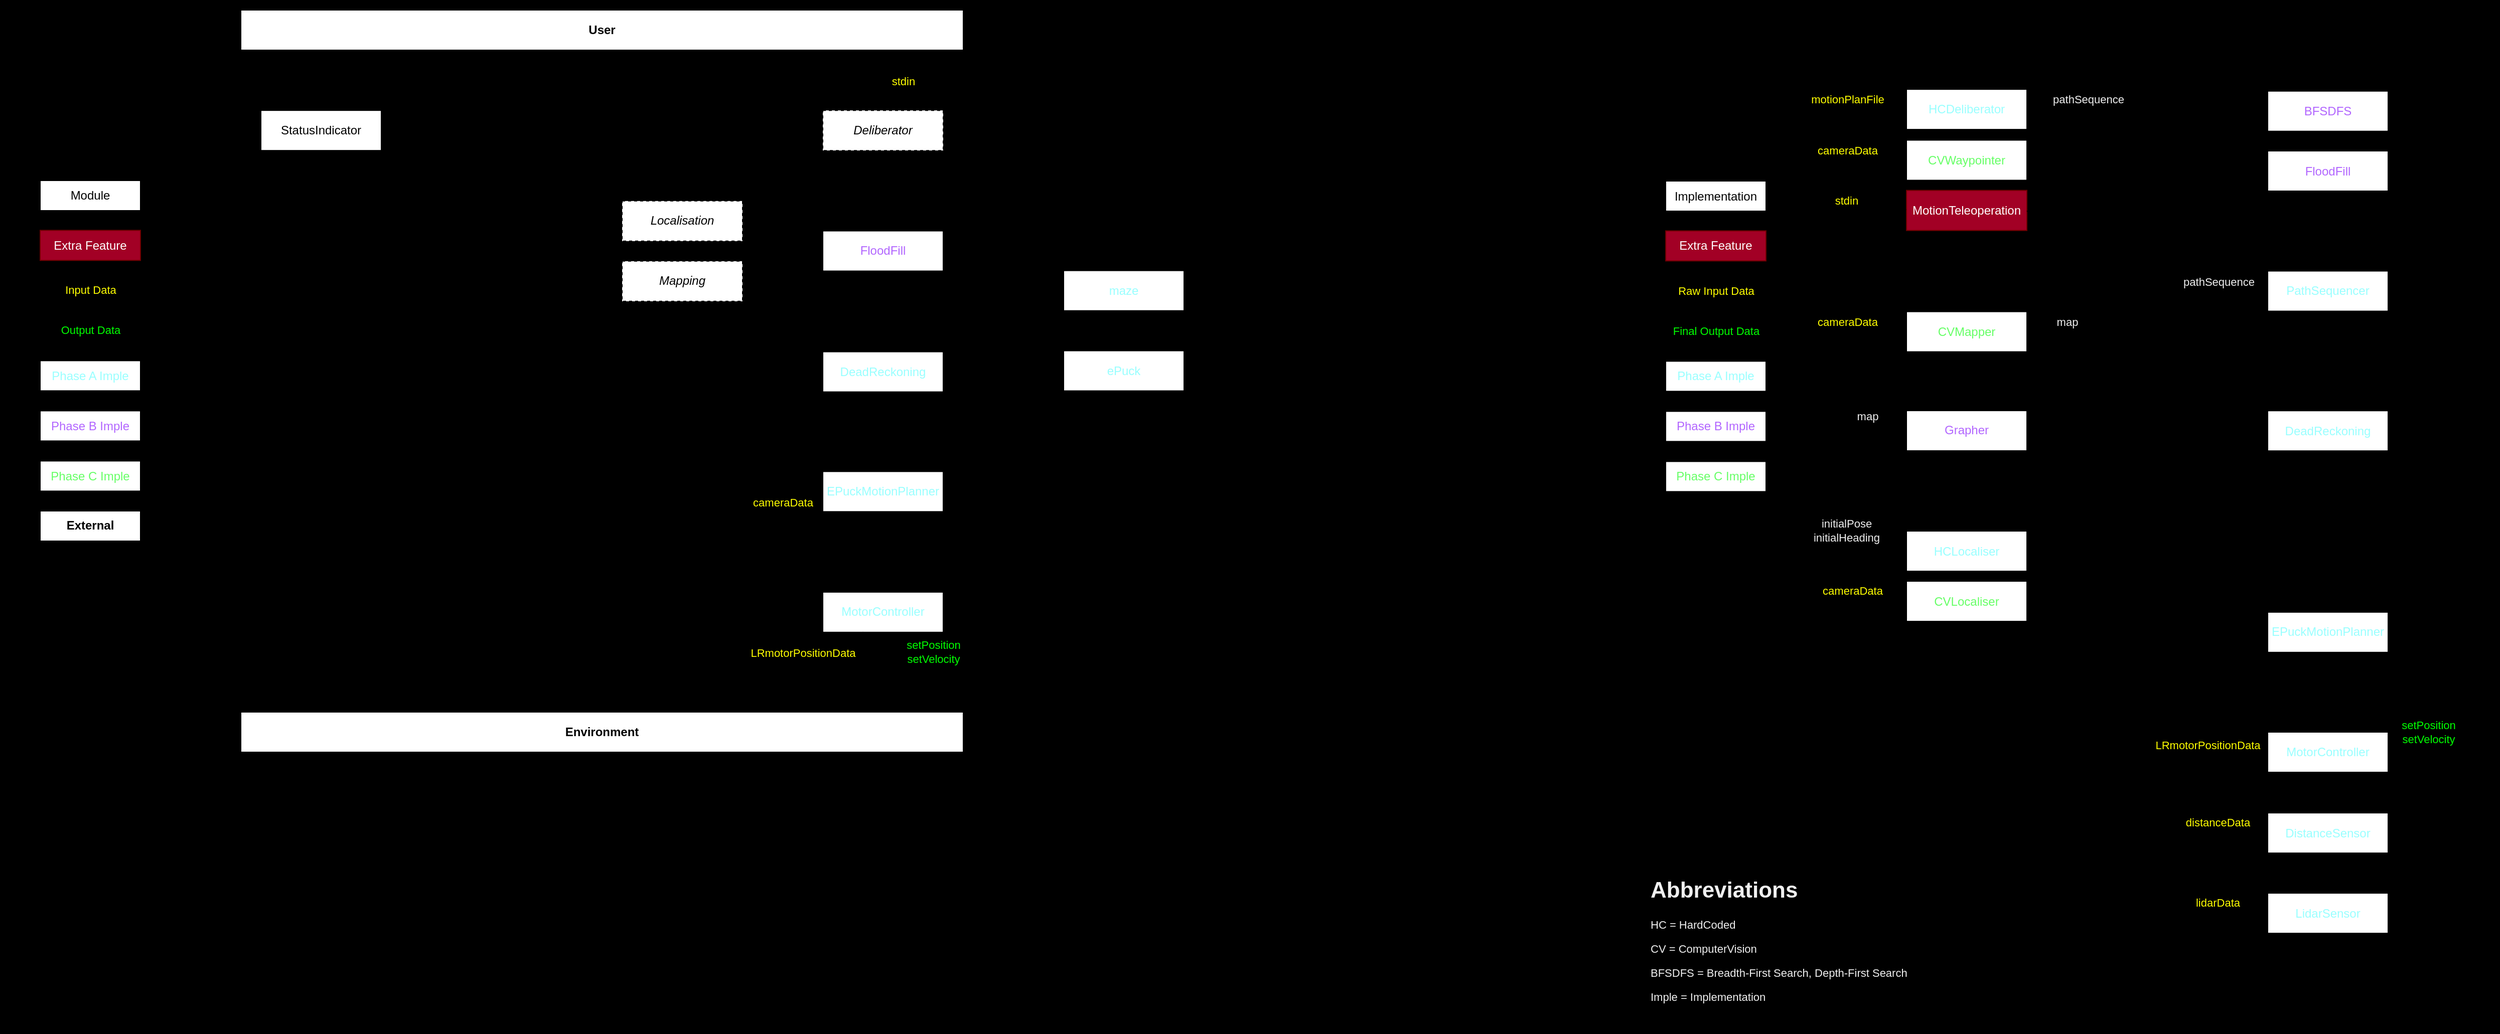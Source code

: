 <mxfile>
    <diagram id="C91cKKwiNIsFAHS6rGZc" name="Page-1">
        <mxGraphModel dx="3258" dy="711" grid="1" gridSize="10" guides="1" tooltips="1" connect="1" arrows="1" fold="1" page="1" pageScale="1" pageWidth="850" pageHeight="1100" background="#000000" math="0" shadow="0">
            <root>
                <mxCell id="0"/>
                <mxCell id="1" parent="0"/>
                <mxCell id="363" value="&lt;span&gt;Models&lt;/span&gt;" style="rounded=0;whiteSpace=wrap;html=1;fillColor=none;labelPosition=center;verticalLabelPosition=middle;align=center;verticalAlign=top;fontStyle=4" parent="1" vertex="1">
                    <mxGeometry x="-560" y="279.65" width="160" height="179.92" as="geometry"/>
                </mxCell>
                <mxCell id="359" value="MotionPlanner" style="rounded=0;whiteSpace=wrap;html=1;dashed=1;fillColor=none;labelPosition=center;verticalLabelPosition=top;align=center;verticalAlign=bottom;fontStyle=2" parent="1" vertex="1">
                    <mxGeometry x="640" y="640.42" width="160" height="80" as="geometry"/>
                </mxCell>
                <mxCell id="201" value="Deliberator" style="rounded=0;whiteSpace=wrap;html=1;dashed=1;fillColor=none;labelPosition=center;verticalLabelPosition=top;align=center;verticalAlign=bottom;fontStyle=2" parent="1" vertex="1">
                    <mxGeometry x="280" y="120" width="160" height="180" as="geometry"/>
                </mxCell>
                <mxCell id="110" value="&lt;u&gt;TaskControl&lt;/u&gt;" style="rounded=0;whiteSpace=wrap;html=1;fillColor=none;labelPosition=center;verticalLabelPosition=middle;align=center;verticalAlign=top;textDirection=ltr;" parent="1" vertex="1">
                    <mxGeometry x="-1180" y="120" width="540" height="600" as="geometry"/>
                </mxCell>
                <mxCell id="161" value="Localiser" style="rounded=0;whiteSpace=wrap;html=1;dashed=1;fillColor=none;labelPosition=center;verticalLabelPosition=top;align=center;verticalAlign=bottom;fontStyle=2" parent="1" vertex="1">
                    <mxGeometry x="280" y="559.54" width="160" height="130" as="geometry"/>
                </mxCell>
                <mxCell id="95" style="edgeStyle=orthogonalEdgeStyle;rounded=0;orthogonalLoop=1;jettySize=auto;html=1;" parent="1" source="98" edge="1">
                    <mxGeometry relative="1" as="geometry">
                        <mxPoint x="-700" y="760" as="targetPoint"/>
                        <Array as="points">
                            <mxPoint x="-700" y="740"/>
                            <mxPoint x="-700" y="740"/>
                        </Array>
                    </mxGeometry>
                </mxCell>
                <mxCell id="96" value="setPosition&lt;br&gt;setVelocity" style="edgeLabel;html=1;align=center;verticalAlign=middle;resizable=0;points=[];labelBackgroundColor=none;fontColor=#00FF00;" parent="95" vertex="1" connectable="0">
                    <mxGeometry x="-0.203" y="-1" relative="1" as="geometry">
                        <mxPoint x="31" y="-12" as="offset"/>
                    </mxGeometry>
                </mxCell>
                <mxCell id="98" value="MotorController" style="rounded=0;whiteSpace=wrap;html=1;fontColor=#99FFFF;" parent="1" vertex="1">
                    <mxGeometry x="-780" y="640.42" width="120" height="40" as="geometry"/>
                </mxCell>
                <mxCell id="107" value="StatusIndicator" style="rounded=0;whiteSpace=wrap;html=1;" parent="1" vertex="1">
                    <mxGeometry x="-1340" y="160.08" width="120" height="40" as="geometry"/>
                </mxCell>
                <mxCell id="117" value="&lt;b&gt;Environment&lt;/b&gt;" style="rounded=0;whiteSpace=wrap;html=1;" parent="1" vertex="1">
                    <mxGeometry x="-1360" y="760" width="720" height="40" as="geometry"/>
                </mxCell>
                <mxCell id="123" style="edgeStyle=orthogonalEdgeStyle;rounded=0;orthogonalLoop=1;jettySize=auto;html=1;" parent="1" source="126" edge="1">
                    <mxGeometry relative="1" as="geometry">
                        <mxPoint x="-720.0" y="520.42" as="targetPoint"/>
                    </mxGeometry>
                </mxCell>
                <mxCell id="124" value="angle&lt;br&gt;distance&lt;br&gt;linearVelocity&lt;br&gt;angularVelocity" style="edgeLabel;html=1;align=center;verticalAlign=middle;resizable=0;points=[];labelBackgroundColor=none;" parent="123" vertex="1" connectable="0">
                    <mxGeometry x="-0.72" y="1" relative="1" as="geometry">
                        <mxPoint x="39" y="28" as="offset"/>
                    </mxGeometry>
                </mxCell>
                <mxCell id="126" value="DeadReckoning" style="rounded=0;whiteSpace=wrap;html=1;fontStyle=0;fontColor=#99FFFF;" parent="1" vertex="1">
                    <mxGeometry x="-780" y="400.76" width="120" height="40" as="geometry"/>
                </mxCell>
                <mxCell id="152" style="edgeStyle=orthogonalEdgeStyle;rounded=0;orthogonalLoop=1;jettySize=auto;html=1;" parent="1" source="150" target="136" edge="1">
                    <mxGeometry relative="1" as="geometry">
                        <mxPoint x="-890" y="250.25" as="sourcePoint"/>
                        <Array as="points">
                            <mxPoint x="-820" y="330.42"/>
                            <mxPoint x="-820" y="300.42"/>
                        </Array>
                    </mxGeometry>
                </mxCell>
                <mxCell id="156" value="graph" style="edgeLabel;html=1;align=center;verticalAlign=middle;resizable=0;points=[];labelBackgroundColor=none;" parent="152" vertex="1" connectable="0">
                    <mxGeometry x="-0.35" relative="1" as="geometry">
                        <mxPoint x="4" y="10" as="offset"/>
                    </mxGeometry>
                </mxCell>
                <mxCell id="129" value="User" style="rounded=0;whiteSpace=wrap;html=1;labelBackgroundColor=none;fontStyle=1" parent="1" vertex="1">
                    <mxGeometry x="-1360" y="60" width="720" height="40" as="geometry"/>
                </mxCell>
                <mxCell id="137" style="edgeStyle=orthogonalEdgeStyle;rounded=0;orthogonalLoop=1;jettySize=auto;html=1;" parent="1" source="136" target="126" edge="1">
                    <mxGeometry relative="1" as="geometry"/>
                </mxCell>
                <mxCell id="138" value="motion" style="edgeLabel;html=1;align=center;verticalAlign=middle;resizable=0;points=[];labelBackgroundColor=none;" parent="137" vertex="1" connectable="0">
                    <mxGeometry x="-0.299" y="-1" relative="1" as="geometry">
                        <mxPoint x="21" y="12" as="offset"/>
                    </mxGeometry>
                </mxCell>
                <mxCell id="136" value="FloodFill" style="rounded=0;whiteSpace=wrap;html=1;fontStyle=0;fontColor=#B266FF;" parent="1" vertex="1">
                    <mxGeometry x="-780" y="280.25" width="120" height="40" as="geometry"/>
                </mxCell>
                <mxCell id="186" style="edgeStyle=orthogonalEdgeStyle;rounded=0;orthogonalLoop=1;jettySize=auto;html=1;fontSize=11;" parent="1" source="148" target="136" edge="1">
                    <mxGeometry relative="1" as="geometry"/>
                </mxCell>
                <mxCell id="187" value="currentPose&lt;br&gt;currentHeading" style="edgeLabel;html=1;align=center;verticalAlign=middle;resizable=0;points=[];fontSize=11;labelBackgroundColor=none;" parent="186" vertex="1" connectable="0">
                    <mxGeometry x="-0.469" y="2" relative="1" as="geometry">
                        <mxPoint x="18" y="-18" as="offset"/>
                    </mxGeometry>
                </mxCell>
                <mxCell id="148" value="Localisation" style="rounded=0;whiteSpace=wrap;html=1;dashed=1;fontStyle=2" parent="1" vertex="1">
                    <mxGeometry x="-980" y="250.42" width="120" height="40" as="geometry"/>
                </mxCell>
                <mxCell id="149" value="&lt;font color=&quot;#99ffff&quot;&gt;HCLocaliser&lt;/font&gt;" style="rounded=0;whiteSpace=wrap;html=1;" parent="1" vertex="1">
                    <mxGeometry x="300" y="579.54" width="120" height="40" as="geometry"/>
                </mxCell>
                <mxCell id="150" value="Mapping" style="rounded=0;whiteSpace=wrap;html=1;dashed=1;fontStyle=2" parent="1" vertex="1">
                    <mxGeometry x="-980" y="310.42" width="120" height="40" as="geometry"/>
                </mxCell>
                <mxCell id="158" value="RSA (Integration)" style="text;html=1;align=center;verticalAlign=middle;resizable=0;points=[];autosize=1;strokeColor=none;fontSize=24;fontStyle=1" parent="1" vertex="1">
                    <mxGeometry x="-1600" y="50" width="210" height="30" as="geometry"/>
                </mxCell>
                <mxCell id="160" value="&lt;font color=&quot;#99ffff&quot;&gt;ePuck&lt;/font&gt;" style="rounded=0;whiteSpace=wrap;html=1;" parent="1" vertex="1">
                    <mxGeometry x="-540" y="399.74" width="120" height="40" as="geometry"/>
                </mxCell>
                <mxCell id="162" value="PathPlanner" style="rounded=0;whiteSpace=wrap;html=1;dashed=1;fillColor=none;labelPosition=center;verticalLabelPosition=top;align=center;verticalAlign=bottom;fontStyle=2" parent="1" vertex="1">
                    <mxGeometry x="640" y="120.51" width="160" height="139.49" as="geometry"/>
                </mxCell>
                <mxCell id="163" value="BFSDFS" style="rounded=0;whiteSpace=wrap;html=1;fontColor=#B266FF;" parent="1" vertex="1">
                    <mxGeometry x="660" y="140.85" width="120" height="40" as="geometry"/>
                </mxCell>
                <mxCell id="164" value="FloodFill" style="rounded=0;whiteSpace=wrap;html=1;fontColor=#B266FF;" parent="1" vertex="1">
                    <mxGeometry x="660" y="200.51" width="120" height="40" as="geometry"/>
                </mxCell>
                <mxCell id="174" value="CVLocaliser" style="rounded=0;whiteSpace=wrap;html=1;fontColor=#66FF66;" parent="1" vertex="1">
                    <mxGeometry x="300" y="629.54" width="120" height="40" as="geometry"/>
                </mxCell>
                <mxCell id="175" value="TrajectoryPlanner" style="rounded=0;whiteSpace=wrap;html=1;dashed=1;fillColor=none;labelPosition=center;verticalLabelPosition=top;align=center;verticalAlign=bottom;fontStyle=2" parent="1" vertex="1">
                    <mxGeometry x="640" y="439.57" width="160" height="80.43" as="geometry"/>
                </mxCell>
                <mxCell id="176" value="DeadReckoning" style="rounded=0;whiteSpace=wrap;html=1;fontColor=#99FFFF;" parent="1" vertex="1">
                    <mxGeometry x="660" y="459.57" width="120" height="40" as="geometry"/>
                </mxCell>
                <mxCell id="178" value="MotionTeleoperation" style="rounded=0;whiteSpace=wrap;html=1;fillColor=#a20025;strokeColor=#6F0000;fontColor=#ffffff;" parent="1" vertex="1">
                    <mxGeometry x="300" y="239.82" width="120" height="40" as="geometry"/>
                </mxCell>
                <mxCell id="197" style="edgeStyle=orthogonalEdgeStyle;rounded=0;orthogonalLoop=1;jettySize=auto;html=1;fontSize=11;" parent="1" edge="1">
                    <mxGeometry relative="1" as="geometry">
                        <mxPoint x="-340" y="339" as="targetPoint"/>
                        <mxPoint x="-420" y="339.002" as="sourcePoint"/>
                        <Array as="points">
                            <mxPoint x="-385" y="338.83"/>
                            <mxPoint x="-350" y="339.83"/>
                        </Array>
                    </mxGeometry>
                </mxCell>
                <mxCell id="228" value="cellWidth" style="edgeLabel;html=1;align=center;verticalAlign=middle;resizable=0;points=[];fontSize=11;labelBackgroundColor=none;" parent="197" vertex="1" connectable="0">
                    <mxGeometry x="-0.248" y="2" relative="1" as="geometry">
                        <mxPoint x="20" y="-8" as="offset"/>
                    </mxGeometry>
                </mxCell>
                <mxCell id="182" value="&lt;font color=&quot;#99ffff&quot;&gt;maze&lt;/font&gt;" style="rounded=0;whiteSpace=wrap;html=1;" parent="1" vertex="1">
                    <mxGeometry x="-540" y="319.82" width="120" height="40" as="geometry"/>
                </mxCell>
                <mxCell id="184" value="&lt;font&gt;Grapher&lt;/font&gt;" style="rounded=0;whiteSpace=wrap;html=1;fontColor=#B266FF;" parent="1" vertex="1">
                    <mxGeometry x="300" y="459.45" width="120" height="40" as="geometry"/>
                </mxCell>
                <mxCell id="185" value="CVMapper" style="rounded=0;whiteSpace=wrap;html=1;fontColor=#66FF66;" parent="1" vertex="1">
                    <mxGeometry x="300" y="360.76" width="120" height="40" as="geometry"/>
                </mxCell>
                <mxCell id="199" style="edgeStyle=orthogonalEdgeStyle;rounded=0;orthogonalLoop=1;jettySize=auto;html=1;fontSize=11;" parent="1" edge="1">
                    <mxGeometry relative="1" as="geometry">
                        <mxPoint x="-340" y="419.61" as="targetPoint"/>
                        <mxPoint x="-420" y="419.41" as="sourcePoint"/>
                        <Array as="points">
                            <mxPoint x="-360" y="419.61"/>
                            <mxPoint x="-360" y="419.61"/>
                        </Array>
                    </mxGeometry>
                </mxCell>
                <mxCell id="211" value="wheelRadius&lt;br&gt;axleLength&lt;br&gt;maxSpeed&lt;br&gt;maxMotorSpeed" style="edgeLabel;html=1;align=center;verticalAlign=middle;resizable=0;points=[];fontSize=11;labelBackgroundColor=none;" parent="199" vertex="1" connectable="0">
                    <mxGeometry x="0.711" y="1" relative="1" as="geometry">
                        <mxPoint x="-9" y="-29" as="offset"/>
                    </mxGeometry>
                </mxCell>
                <mxCell id="203" value="CVWaypointer" style="rounded=0;whiteSpace=wrap;html=1;fontColor=#66FF66;" parent="1" vertex="1">
                    <mxGeometry x="300" y="189.74" width="120" height="40" as="geometry"/>
                </mxCell>
                <mxCell id="208" style="edgeStyle=orthogonalEdgeStyle;rounded=0;orthogonalLoop=1;jettySize=auto;html=1;fontSize=11;startArrow=none;startFill=0;endArrow=classic;endFill=1;" parent="1" source="204" target="136" edge="1">
                    <mxGeometry relative="1" as="geometry"/>
                </mxCell>
                <mxCell id="209" value="motionSequence" style="edgeLabel;html=1;align=center;verticalAlign=middle;resizable=0;points=[];fontSize=11;labelBackgroundColor=none;" parent="208" vertex="1" connectable="0">
                    <mxGeometry x="-0.24" relative="1" as="geometry">
                        <mxPoint x="50" as="offset"/>
                    </mxGeometry>
                </mxCell>
                <mxCell id="204" value="Deliberator" style="rounded=0;whiteSpace=wrap;html=1;dashed=1;fontStyle=2" parent="1" vertex="1">
                    <mxGeometry x="-780" y="160.08" width="120" height="40" as="geometry"/>
                </mxCell>
                <mxCell id="214" style="edgeStyle=orthogonalEdgeStyle;rounded=0;orthogonalLoop=1;jettySize=auto;html=1;fontSize=11;startArrow=classic;startFill=1;endArrow=none;endFill=0;" parent="1" edge="1">
                    <mxGeometry relative="1" as="geometry">
                        <mxPoint x="220" y="479.96" as="targetPoint"/>
                        <mxPoint x="300" y="479.96" as="sourcePoint"/>
                    </mxGeometry>
                </mxCell>
                <mxCell id="254" value="map" style="edgeLabel;html=1;align=center;verticalAlign=middle;resizable=0;points=[];fontSize=11;labelBackgroundColor=none;fontColor=#F0F0F0;" parent="214" vertex="1" connectable="0">
                    <mxGeometry x="0.291" relative="1" as="geometry">
                        <mxPoint x="12" y="-15" as="offset"/>
                    </mxGeometry>
                </mxCell>
                <mxCell id="215" style="edgeStyle=orthogonalEdgeStyle;rounded=0;orthogonalLoop=1;jettySize=auto;html=1;fontSize=11;" parent="1" edge="1">
                    <mxGeometry relative="1" as="geometry">
                        <mxPoint x="500" y="479.96" as="targetPoint"/>
                        <mxPoint x="420" y="479.96" as="sourcePoint"/>
                    </mxGeometry>
                </mxCell>
                <mxCell id="245" value="graph" style="edgeLabel;html=1;align=center;verticalAlign=middle;resizable=0;points=[];fontSize=11;labelBackgroundColor=none;" parent="215" vertex="1" connectable="0">
                    <mxGeometry x="-0.316" y="1" relative="1" as="geometry">
                        <mxPoint x="13" y="-14" as="offset"/>
                    </mxGeometry>
                </mxCell>
                <mxCell id="216" style="edgeStyle=orthogonalEdgeStyle;rounded=0;orthogonalLoop=1;jettySize=auto;html=1;fontSize=11;startArrow=classic;startFill=1;endArrow=none;endFill=0;" parent="1" edge="1">
                    <mxGeometry relative="1" as="geometry">
                        <mxPoint x="220" y="649.2" as="targetPoint"/>
                        <mxPoint x="300" y="649.2" as="sourcePoint"/>
                    </mxGeometry>
                </mxCell>
                <mxCell id="257" value="cameraData" style="edgeLabel;html=1;align=center;verticalAlign=middle;resizable=0;points=[];fontSize=11;labelBackgroundColor=none;fontColor=#FFFF00;" parent="216" vertex="1" connectable="0">
                    <mxGeometry x="0.241" y="-2" relative="1" as="geometry">
                        <mxPoint x="-5" y="-8" as="offset"/>
                    </mxGeometry>
                </mxCell>
                <mxCell id="217" style="edgeStyle=orthogonalEdgeStyle;rounded=0;orthogonalLoop=1;jettySize=auto;html=1;fontSize=11;" parent="1" edge="1">
                    <mxGeometry relative="1" as="geometry">
                        <mxPoint x="520" y="624.3" as="targetPoint"/>
                        <mxPoint x="440" y="624.3" as="sourcePoint"/>
                    </mxGeometry>
                </mxCell>
                <mxCell id="234" value="currentPose&lt;br&gt;currentHeading" style="edgeLabel;html=1;align=center;verticalAlign=middle;resizable=0;points=[];fontSize=11;labelBackgroundColor=none;" parent="217" vertex="1" connectable="0">
                    <mxGeometry x="0.235" y="3" relative="1" as="geometry">
                        <mxPoint x="1" y="-17" as="offset"/>
                    </mxGeometry>
                </mxCell>
                <mxCell id="218" style="edgeStyle=orthogonalEdgeStyle;rounded=0;orthogonalLoop=1;jettySize=auto;html=1;fontSize=11;startArrow=classic;startFill=1;endArrow=none;endFill=0;" parent="1" edge="1">
                    <mxGeometry relative="1" as="geometry">
                        <mxPoint x="580" y="159.8" as="targetPoint"/>
                        <mxPoint x="660" y="159.8" as="sourcePoint"/>
                    </mxGeometry>
                </mxCell>
                <mxCell id="230" value="graph&lt;br&gt;initialPose&lt;br&gt;initialHeading&lt;br&gt;destination" style="edgeLabel;html=1;align=center;verticalAlign=middle;resizable=0;points=[];fontSize=11;labelBackgroundColor=none;" parent="218" vertex="1" connectable="0">
                    <mxGeometry x="-0.249" y="-3" relative="1" as="geometry">
                        <mxPoint x="-30" y="-27" as="offset"/>
                    </mxGeometry>
                </mxCell>
                <mxCell id="219" style="edgeStyle=orthogonalEdgeStyle;rounded=0;orthogonalLoop=1;jettySize=auto;html=1;fontSize=11;" parent="1" edge="1">
                    <mxGeometry relative="1" as="geometry">
                        <mxPoint x="880" y="190.09" as="targetPoint"/>
                        <mxPoint x="800" y="190.09" as="sourcePoint"/>
                    </mxGeometry>
                </mxCell>
                <mxCell id="229" value="pathSequence" style="edgeLabel;html=1;align=center;verticalAlign=middle;resizable=0;points=[];fontSize=11;labelBackgroundColor=none;" parent="219" vertex="1" connectable="0">
                    <mxGeometry x="0.204" y="2" relative="1" as="geometry">
                        <mxPoint x="-8" y="-9" as="offset"/>
                    </mxGeometry>
                </mxCell>
                <mxCell id="220" style="edgeStyle=orthogonalEdgeStyle;rounded=0;orthogonalLoop=1;jettySize=auto;html=1;fontSize=11;startArrow=classic;startFill=1;endArrow=none;endFill=0;" parent="1" edge="1">
                    <mxGeometry relative="1" as="geometry">
                        <mxPoint x="560" y="504.28" as="targetPoint"/>
                        <mxPoint x="640" y="504.28" as="sourcePoint"/>
                    </mxGeometry>
                </mxCell>
                <mxCell id="227" value="motion" style="edgeLabel;html=1;align=center;verticalAlign=middle;resizable=0;points=[];fontSize=11;labelBackgroundColor=none;" parent="220" vertex="1" connectable="0">
                    <mxGeometry x="0.315" relative="1" as="geometry">
                        <mxPoint x="3" y="-14" as="offset"/>
                    </mxGeometry>
                </mxCell>
                <mxCell id="221" style="edgeStyle=orthogonalEdgeStyle;rounded=0;orthogonalLoop=1;jettySize=auto;html=1;fontSize=11;labelBackgroundColor=none;" parent="1" edge="1">
                    <mxGeometry relative="1" as="geometry">
                        <mxPoint x="880" y="504.28" as="targetPoint"/>
                        <mxPoint x="800" y="504.28" as="sourcePoint"/>
                    </mxGeometry>
                </mxCell>
                <mxCell id="226" value="angle&lt;br&gt;distance&lt;br&gt;linearVelocity&lt;br&gt;angularVelocity" style="edgeLabel;html=1;align=center;verticalAlign=middle;resizable=0;points=[];fontSize=11;labelBackgroundColor=none;" parent="221" vertex="1" connectable="0">
                    <mxGeometry x="0.328" y="3" relative="1" as="geometry">
                        <mxPoint x="-13" y="-30" as="offset"/>
                    </mxGeometry>
                </mxCell>
                <mxCell id="223" style="edgeStyle=orthogonalEdgeStyle;rounded=0;orthogonalLoop=1;jettySize=auto;html=1;fontSize=11;" parent="1" edge="1">
                    <mxGeometry relative="1" as="geometry">
                        <mxPoint x="880" y="679.78" as="targetPoint"/>
                        <mxPoint x="800" y="679.78" as="sourcePoint"/>
                        <Array as="points">
                            <mxPoint x="830" y="680.21"/>
                            <mxPoint x="830" y="680.21"/>
                        </Array>
                    </mxGeometry>
                </mxCell>
                <mxCell id="231" value="LRmotorPosition&lt;br&gt;LRmotorVelocity" style="edgeLabel;html=1;align=center;verticalAlign=middle;resizable=0;points=[];fontSize=11;labelBackgroundColor=none;" parent="223" vertex="1" connectable="0">
                    <mxGeometry x="-0.282" y="-2" relative="1" as="geometry">
                        <mxPoint x="21" y="-22" as="offset"/>
                    </mxGeometry>
                </mxCell>
                <mxCell id="235" style="edgeStyle=orthogonalEdgeStyle;rounded=0;orthogonalLoop=1;jettySize=auto;html=1;fontSize=11;startArrow=classic;startFill=1;endArrow=none;endFill=0;" parent="1" edge="1">
                    <mxGeometry relative="1" as="geometry">
                        <mxPoint x="220" y="599.2" as="targetPoint"/>
                        <mxPoint x="300" y="599.2" as="sourcePoint"/>
                    </mxGeometry>
                </mxCell>
                <mxCell id="258" value="&lt;span style=&quot;&quot;&gt;initialPose&lt;br&gt;initialHeading&lt;br&gt;&lt;/span&gt;" style="edgeLabel;html=1;align=center;verticalAlign=middle;resizable=0;points=[];fontSize=11;labelBackgroundColor=none;fontColor=#F0F0F0;" parent="235" vertex="1" connectable="0">
                    <mxGeometry x="0.194" y="-1" relative="1" as="geometry">
                        <mxPoint x="-12" y="-19" as="offset"/>
                    </mxGeometry>
                </mxCell>
                <mxCell id="247" value="RSA Blocks" style="text;html=1;align=center;verticalAlign=middle;resizable=0;points=[];autosize=1;strokeColor=none;fontSize=24;fontStyle=1" parent="1" vertex="1">
                    <mxGeometry x="40" y="50" width="150" height="30" as="geometry"/>
                </mxCell>
                <mxCell id="259" style="edgeStyle=orthogonalEdgeStyle;rounded=0;orthogonalLoop=1;jettySize=auto;html=1;fontSize=11;startArrow=classic;startFill=1;endArrow=none;endFill=0;" parent="1" edge="1">
                    <mxGeometry relative="1" as="geometry">
                        <mxPoint x="580" y="220.22" as="targetPoint"/>
                        <mxPoint x="660" y="220.22" as="sourcePoint"/>
                    </mxGeometry>
                </mxCell>
                <mxCell id="260" value="graph&lt;br&gt;initialPose&lt;br&gt;initialHeading&lt;br&gt;destination" style="edgeLabel;html=1;align=center;verticalAlign=middle;resizable=0;points=[];fontSize=11;labelBackgroundColor=none;" parent="259" vertex="1" connectable="0">
                    <mxGeometry x="-0.249" y="-3" relative="1" as="geometry">
                        <mxPoint x="-30" y="-26" as="offset"/>
                    </mxGeometry>
                </mxCell>
                <mxCell id="261" style="edgeStyle=orthogonalEdgeStyle;rounded=0;orthogonalLoop=1;jettySize=auto;html=1;fontSize=11;startArrow=classic;startFill=1;endArrow=none;endFill=0;" parent="1" edge="1">
                    <mxGeometry relative="1" as="geometry">
                        <mxPoint x="220" y="259.06" as="targetPoint"/>
                        <mxPoint x="300" y="259.06" as="sourcePoint"/>
                    </mxGeometry>
                </mxCell>
                <mxCell id="262" value="stdin" style="edgeLabel;html=1;align=center;verticalAlign=middle;resizable=0;points=[];fontSize=11;labelBackgroundColor=none;fontColor=#FFFF00;" parent="261" vertex="1" connectable="0">
                    <mxGeometry x="-0.249" y="-3" relative="1" as="geometry">
                        <mxPoint x="-30" y="-6" as="offset"/>
                    </mxGeometry>
                </mxCell>
                <mxCell id="263" value="MotorController" style="rounded=0;whiteSpace=wrap;html=1;fontColor=#99FFFF;" parent="1" vertex="1">
                    <mxGeometry x="660" y="780.0" width="120" height="40" as="geometry"/>
                </mxCell>
                <mxCell id="264" style="edgeStyle=orthogonalEdgeStyle;rounded=0;orthogonalLoop=1;jettySize=auto;html=1;fontSize=11;startArrow=classic;startFill=1;endArrow=none;endFill=0;" parent="1" edge="1">
                    <mxGeometry relative="1" as="geometry">
                        <mxPoint x="580" y="800.0" as="targetPoint"/>
                        <mxPoint x="660" y="800.0" as="sourcePoint"/>
                    </mxGeometry>
                </mxCell>
                <mxCell id="265" value="LRmotorPosition&lt;br&gt;LRmotorVelocity&lt;br&gt;&lt;span style=&quot;color: rgb(255 , 255 , 0)&quot;&gt;LRmotorPositionData&lt;/span&gt;" style="edgeLabel;html=1;align=center;verticalAlign=middle;resizable=0;points=[];fontSize=11;labelBackgroundColor=none;" parent="264" vertex="1" connectable="0">
                    <mxGeometry x="0.196" relative="1" as="geometry">
                        <mxPoint x="-12" y="-20" as="offset"/>
                    </mxGeometry>
                </mxCell>
                <mxCell id="266" style="edgeStyle=orthogonalEdgeStyle;rounded=0;orthogonalLoop=1;jettySize=auto;html=1;fontSize=11;" parent="1" edge="1">
                    <mxGeometry relative="1" as="geometry">
                        <mxPoint x="860" y="800.0" as="targetPoint"/>
                        <mxPoint x="780" y="800.0" as="sourcePoint"/>
                    </mxGeometry>
                </mxCell>
                <mxCell id="267" value="setPosition&lt;br&gt;setVelocity" style="edgeLabel;html=1;align=center;verticalAlign=middle;resizable=0;points=[];fontSize=11;labelBackgroundColor=none;fontColor=#00FF00;" parent="266" vertex="1" connectable="0">
                    <mxGeometry x="-0.282" y="-2" relative="1" as="geometry">
                        <mxPoint x="11" y="-22" as="offset"/>
                    </mxGeometry>
                </mxCell>
                <mxCell id="273" value="DistanceSensor" style="rounded=0;html=1;whiteSpace=wrap;fontColor=#99FFFF;" parent="1" vertex="1">
                    <mxGeometry x="660" y="860.57" width="120" height="40" as="geometry"/>
                </mxCell>
                <mxCell id="274" style="edgeStyle=orthogonalEdgeStyle;rounded=0;orthogonalLoop=1;jettySize=auto;html=1;fontSize=11;startArrow=classic;startFill=1;endArrow=none;endFill=0;" parent="1" edge="1">
                    <mxGeometry relative="1" as="geometry">
                        <mxPoint x="580" y="880.23" as="targetPoint"/>
                        <mxPoint x="660" y="880.23" as="sourcePoint"/>
                    </mxGeometry>
                </mxCell>
                <mxCell id="275" value="distanceData" style="edgeLabel;html=1;align=center;verticalAlign=middle;resizable=0;points=[];fontSize=11;labelBackgroundColor=none;fontColor=#FFFF00;" parent="274" vertex="1" connectable="0">
                    <mxGeometry x="0.196" relative="1" as="geometry">
                        <mxPoint x="-2" y="-10" as="offset"/>
                    </mxGeometry>
                </mxCell>
                <mxCell id="276" style="edgeStyle=orthogonalEdgeStyle;rounded=0;orthogonalLoop=1;jettySize=auto;html=1;fontSize=11;" parent="1" edge="1">
                    <mxGeometry relative="1" as="geometry">
                        <mxPoint x="860" y="880.23" as="targetPoint"/>
                        <mxPoint x="780" y="880.23" as="sourcePoint"/>
                    </mxGeometry>
                </mxCell>
                <mxCell id="277" value="obstacles" style="edgeLabel;html=1;align=center;verticalAlign=middle;resizable=0;points=[];fontSize=11;labelBackgroundColor=none;" parent="276" vertex="1" connectable="0">
                    <mxGeometry x="-0.282" y="-2" relative="1" as="geometry">
                        <mxPoint x="11" y="-11" as="offset"/>
                    </mxGeometry>
                </mxCell>
                <mxCell id="278" value="LidarSensor" style="rounded=0;html=1;whiteSpace=wrap;fontColor=#99FFFF;" parent="1" vertex="1">
                    <mxGeometry x="660" y="940.57" width="120" height="40" as="geometry"/>
                </mxCell>
                <mxCell id="279" style="edgeStyle=orthogonalEdgeStyle;rounded=0;orthogonalLoop=1;jettySize=auto;html=1;fontSize=11;startArrow=classic;startFill=1;endArrow=none;endFill=0;" parent="1" edge="1">
                    <mxGeometry relative="1" as="geometry">
                        <mxPoint x="580" y="960.23" as="targetPoint"/>
                        <mxPoint x="660" y="960.23" as="sourcePoint"/>
                    </mxGeometry>
                </mxCell>
                <mxCell id="280" value="lidarData" style="edgeLabel;html=1;align=center;verticalAlign=middle;resizable=0;points=[];fontSize=11;labelBackgroundColor=none;fontColor=#FFFF00;" parent="279" vertex="1" connectable="0">
                    <mxGeometry x="0.196" relative="1" as="geometry">
                        <mxPoint x="-2" y="-10" as="offset"/>
                    </mxGeometry>
                </mxCell>
                <mxCell id="281" style="edgeStyle=orthogonalEdgeStyle;rounded=0;orthogonalLoop=1;jettySize=auto;html=1;fontSize=11;" parent="1" edge="1">
                    <mxGeometry relative="1" as="geometry">
                        <mxPoint x="860" y="960.23" as="targetPoint"/>
                        <mxPoint x="780" y="960.23" as="sourcePoint"/>
                    </mxGeometry>
                </mxCell>
                <mxCell id="282" value="obstacles" style="edgeLabel;html=1;align=center;verticalAlign=middle;resizable=0;points=[];fontSize=11;labelBackgroundColor=none;" parent="281" vertex="1" connectable="0">
                    <mxGeometry x="-0.282" y="-2" relative="1" as="geometry">
                        <mxPoint x="11" y="-12" as="offset"/>
                    </mxGeometry>
                </mxCell>
                <mxCell id="290" style="edgeStyle=orthogonalEdgeStyle;rounded=0;orthogonalLoop=1;jettySize=auto;html=1;fontSize=11;startArrow=classic;startFill=1;endArrow=none;endFill=0;" parent="1" edge="1">
                    <mxGeometry relative="1" as="geometry">
                        <mxPoint x="220" y="380.59" as="targetPoint"/>
                        <mxPoint x="300" y="380.59" as="sourcePoint"/>
                    </mxGeometry>
                </mxCell>
                <mxCell id="291" value="cameraData" style="edgeLabel;html=1;align=center;verticalAlign=middle;resizable=0;points=[];fontSize=11;labelBackgroundColor=none;fontColor=#FFFF00;" parent="290" vertex="1" connectable="0">
                    <mxGeometry x="0.291" relative="1" as="geometry">
                        <mxPoint x="-8" y="-10" as="offset"/>
                    </mxGeometry>
                </mxCell>
                <mxCell id="294" style="edgeStyle=orthogonalEdgeStyle;rounded=0;orthogonalLoop=1;jettySize=auto;html=1;fontSize=11;startArrow=classic;startFill=1;endArrow=none;endFill=0;" parent="1" edge="1">
                    <mxGeometry relative="1" as="geometry">
                        <mxPoint x="220" y="209.45" as="targetPoint"/>
                        <mxPoint x="300" y="209.45" as="sourcePoint"/>
                    </mxGeometry>
                </mxCell>
                <mxCell id="295" value="cameraData" style="edgeLabel;html=1;align=center;verticalAlign=middle;resizable=0;points=[];fontSize=11;labelBackgroundColor=none;fontColor=#FFFF00;" parent="294" vertex="1" connectable="0">
                    <mxGeometry x="0.291" relative="1" as="geometry">
                        <mxPoint x="-8" y="-10" as="offset"/>
                    </mxGeometry>
                </mxCell>
                <mxCell id="298" value="&lt;h1&gt;Abbreviations&lt;/h1&gt;&lt;p&gt;HC = HardCoded&lt;/p&gt;&lt;p&gt;CV = ComputerVision&lt;/p&gt;&lt;p&gt;BFSDFS = Breadth-First Search, Depth-First Search&lt;/p&gt;&lt;p&gt;Imple = Implementation&lt;/p&gt;" style="text;html=1;strokeColor=none;fillColor=none;spacing=5;spacingTop=-20;whiteSpace=wrap;overflow=hidden;rounded=0;labelBackgroundColor=none;fontSize=11;fontColor=#F0F0F0;" parent="1" vertex="1">
                    <mxGeometry x="40" y="920" width="300" height="160" as="geometry"/>
                </mxCell>
                <mxCell id="303" value="" style="group;fontStyle=2" parent="1" vertex="1" connectable="0">
                    <mxGeometry x="40" y="120.51" width="140" height="439.49" as="geometry"/>
                </mxCell>
                <mxCell id="249" value="Legend" style="rounded=0;whiteSpace=wrap;html=1;labelBackgroundColor=none;fontSize=11;fillColor=none;labelPosition=center;verticalLabelPosition=top;align=center;verticalAlign=bottom;" parent="303" vertex="1">
                    <mxGeometry width="140" height="439.49" as="geometry"/>
                </mxCell>
                <mxCell id="250" value="Interface" style="rounded=0;whiteSpace=wrap;html=1;dashed=1;fillColor=none;" parent="303" vertex="1">
                    <mxGeometry x="20" y="60.0" width="100" height="30" as="geometry"/>
                </mxCell>
                <mxCell id="251" value="Implementation" style="rounded=0;whiteSpace=wrap;html=1;" parent="303" vertex="1">
                    <mxGeometry x="20" y="110.0" width="100" height="30" as="geometry"/>
                </mxCell>
                <mxCell id="252" value="" style="endArrow=classic;html=1;" parent="303" edge="1">
                    <mxGeometry width="50" height="50" as="geometry">
                        <mxPoint x="20" y="30.0" as="sourcePoint"/>
                        <mxPoint x="120" y="30.0" as="targetPoint"/>
                    </mxGeometry>
                </mxCell>
                <mxCell id="253" value="&lt;font style=&quot;font-size: 12px&quot;&gt;Information Flow&lt;/font&gt;" style="edgeLabel;html=1;align=center;verticalAlign=middle;resizable=0;points=[];labelBackgroundColor=none;" parent="252" vertex="1" connectable="0">
                    <mxGeometry x="0.267" y="1" relative="1" as="geometry">
                        <mxPoint x="-13" y="-9" as="offset"/>
                    </mxGeometry>
                </mxCell>
                <mxCell id="256" value="Extra Feature" style="rounded=0;whiteSpace=wrap;html=1;fillColor=#a20025;strokeColor=#6F0000;fontColor=#ffffff;" parent="303" vertex="1">
                    <mxGeometry x="20" y="159.66" width="100" height="30" as="geometry"/>
                </mxCell>
                <mxCell id="289" value="Raw Input Data" style="text;html=1;align=center;verticalAlign=middle;resizable=0;points=[];autosize=1;strokeColor=none;fontSize=11;fontColor=#FFFF00;" parent="303" vertex="1">
                    <mxGeometry x="25" y="209.23" width="90" height="20" as="geometry"/>
                </mxCell>
                <mxCell id="297" value="Final Output Data" style="text;html=1;align=center;verticalAlign=middle;resizable=0;points=[];autosize=1;strokeColor=none;fontSize=11;fontColor=#00FF00;" parent="303" vertex="1">
                    <mxGeometry x="20" y="249.06" width="100" height="20" as="geometry"/>
                </mxCell>
                <mxCell id="299" value="&lt;font color=&quot;#99ffff&quot;&gt;Phase A Imple&lt;/font&gt;" style="rounded=0;whiteSpace=wrap;html=1;" parent="303" vertex="1">
                    <mxGeometry x="20" y="289.66" width="100" height="30" as="geometry"/>
                </mxCell>
                <mxCell id="300" value="&lt;font&gt;Phase B Imple&lt;/font&gt;" style="rounded=0;whiteSpace=wrap;html=1;fontColor=#B266FF;" parent="303" vertex="1">
                    <mxGeometry x="20" y="339.66" width="100" height="30" as="geometry"/>
                </mxCell>
                <mxCell id="301" value="&lt;font&gt;Phase C Imple&lt;/font&gt;" style="rounded=0;whiteSpace=wrap;html=1;fontColor=#66FF66;" parent="303" vertex="1">
                    <mxGeometry x="20" y="389.66" width="100" height="30" as="geometry"/>
                </mxCell>
                <mxCell id="326" style="edgeStyle=orthogonalEdgeStyle;rounded=0;orthogonalLoop=1;jettySize=auto;html=1;" parent="1" target="98" edge="1">
                    <mxGeometry relative="1" as="geometry">
                        <mxPoint x="-720" y="560.42" as="sourcePoint"/>
                        <mxPoint x="-720.17" y="641.36" as="targetPoint"/>
                    </mxGeometry>
                </mxCell>
                <mxCell id="327" value="LRmotorPosition&lt;br&gt;LRmotorVelocity" style="edgeLabel;html=1;align=center;verticalAlign=middle;resizable=0;points=[];labelBackgroundColor=none;" parent="326" vertex="1" connectable="0">
                    <mxGeometry x="-0.72" y="1" relative="1" as="geometry">
                        <mxPoint x="49" y="19" as="offset"/>
                    </mxGeometry>
                </mxCell>
                <mxCell id="328" style="edgeStyle=orthogonalEdgeStyle;rounded=0;orthogonalLoop=1;jettySize=auto;html=1;fontSize=11;startArrow=classic;startFill=1;endArrow=none;endFill=0;" parent="1" edge="1">
                    <mxGeometry relative="1" as="geometry">
                        <mxPoint x="-740" y="759.36" as="targetPoint"/>
                        <mxPoint x="-740" y="679.78" as="sourcePoint"/>
                    </mxGeometry>
                </mxCell>
                <mxCell id="329" value="LRmotorPositionData" style="edgeLabel;html=1;align=center;verticalAlign=middle;resizable=0;points=[];fontSize=11;labelBackgroundColor=none;fontColor=#FFFF00;" parent="328" vertex="1" connectable="0">
                    <mxGeometry x="0.196" relative="1" as="geometry">
                        <mxPoint x="-60" y="-27" as="offset"/>
                    </mxGeometry>
                </mxCell>
                <mxCell id="330" style="edgeStyle=orthogonalEdgeStyle;rounded=0;orthogonalLoop=1;jettySize=auto;html=1;fontSize=11;startArrow=classic;startFill=1;endArrow=none;endFill=0;" parent="1" edge="1">
                    <mxGeometry relative="1" as="geometry">
                        <mxPoint x="-1010" y="760" as="targetPoint"/>
                        <mxPoint x="-780" y="540.429" as="sourcePoint"/>
                        <Array as="points">
                            <mxPoint x="-860" y="540"/>
                            <mxPoint x="-860" y="760"/>
                        </Array>
                    </mxGeometry>
                </mxCell>
                <mxCell id="331" value="cameraData" style="edgeLabel;html=1;align=center;verticalAlign=middle;resizable=0;points=[];fontSize=11;labelBackgroundColor=none;fontColor=#FFFF00;" parent="330" vertex="1" connectable="0">
                    <mxGeometry x="0.196" relative="1" as="geometry">
                        <mxPoint x="40" y="-179" as="offset"/>
                    </mxGeometry>
                </mxCell>
                <mxCell id="305" value="Legend" style="rounded=0;whiteSpace=wrap;html=1;labelBackgroundColor=none;fontSize=11;fillColor=none;labelPosition=center;verticalLabelPosition=top;align=center;verticalAlign=bottom;" parent="1" vertex="1">
                    <mxGeometry x="-1580" y="120.51" width="140" height="489.49" as="geometry"/>
                </mxCell>
                <mxCell id="307" value="Module" style="rounded=0;whiteSpace=wrap;html=1;" parent="1" vertex="1">
                    <mxGeometry x="-1560" y="230" width="100" height="30" as="geometry"/>
                </mxCell>
                <mxCell id="308" value="" style="endArrow=classic;html=1;" parent="1" edge="1">
                    <mxGeometry x="-1580" y="120.51" width="50" height="50" as="geometry">
                        <mxPoint x="-1560" y="150.51" as="sourcePoint"/>
                        <mxPoint x="-1460" y="150.51" as="targetPoint"/>
                    </mxGeometry>
                </mxCell>
                <mxCell id="309" value="&lt;font style=&quot;font-size: 12px&quot;&gt;Information Flow&lt;/font&gt;" style="edgeLabel;html=1;align=center;verticalAlign=middle;resizable=0;points=[];labelBackgroundColor=none;" parent="308" vertex="1" connectable="0">
                    <mxGeometry x="0.267" y="1" relative="1" as="geometry">
                        <mxPoint x="-13" y="-9" as="offset"/>
                    </mxGeometry>
                </mxCell>
                <mxCell id="310" value="Extra Feature" style="rounded=0;whiteSpace=wrap;html=1;fillColor=#a20025;strokeColor=#6F0000;fontColor=#ffffff;" parent="1" vertex="1">
                    <mxGeometry x="-1560" y="279.66" width="100" height="30" as="geometry"/>
                </mxCell>
                <mxCell id="311" value="Input Data" style="text;html=1;align=center;verticalAlign=middle;resizable=0;points=[];autosize=1;strokeColor=none;fontSize=11;fontColor=#FFFF00;" parent="1" vertex="1">
                    <mxGeometry x="-1545" y="329.23" width="70" height="20" as="geometry"/>
                </mxCell>
                <mxCell id="312" value="Output Data" style="text;html=1;align=center;verticalAlign=middle;resizable=0;points=[];autosize=1;strokeColor=none;fontSize=11;fontColor=#00FF00;" parent="1" vertex="1">
                    <mxGeometry x="-1545" y="369.06" width="70" height="20" as="geometry"/>
                </mxCell>
                <mxCell id="313" value="&lt;font color=&quot;#99ffff&quot;&gt;Phase A Imple&lt;/font&gt;" style="rounded=0;whiteSpace=wrap;html=1;" parent="1" vertex="1">
                    <mxGeometry x="-1560" y="409.66" width="100" height="30" as="geometry"/>
                </mxCell>
                <mxCell id="314" value="&lt;font&gt;Phase B Imple&lt;/font&gt;" style="rounded=0;whiteSpace=wrap;html=1;fontColor=#B266FF;" parent="1" vertex="1">
                    <mxGeometry x="-1560" y="459.66" width="100" height="30" as="geometry"/>
                </mxCell>
                <mxCell id="315" value="&lt;font&gt;Phase C Imple&lt;/font&gt;" style="rounded=0;whiteSpace=wrap;html=1;fontColor=#66FF66;" parent="1" vertex="1">
                    <mxGeometry x="-1560" y="509.66" width="100" height="30" as="geometry"/>
                </mxCell>
                <mxCell id="332" value="&lt;u&gt;Module Group&lt;/u&gt;" style="rounded=0;whiteSpace=wrap;html=1;fillColor=none;" parent="1" vertex="1">
                    <mxGeometry x="-1560" y="180.85" width="100" height="30" as="geometry"/>
                </mxCell>
                <mxCell id="333" value="" style="endArrow=classic;html=1;labelBackgroundColor=none;fontSize=11;fontColor=#F0F0F0;" parent="1" source="107" edge="1">
                    <mxGeometry width="50" height="50" relative="1" as="geometry">
                        <mxPoint x="-1250" y="230.6" as="sourcePoint"/>
                        <mxPoint x="-1280" y="100.6" as="targetPoint"/>
                    </mxGeometry>
                </mxCell>
                <mxCell id="334" value="" style="endArrow=classic;html=1;labelBackgroundColor=none;fontSize=11;fontColor=#F0F0F0;" parent="1" target="204" edge="1">
                    <mxGeometry width="50" height="50" relative="1" as="geometry">
                        <mxPoint x="-720.29" y="100.93" as="sourcePoint"/>
                        <mxPoint x="-720.29" y="160.51" as="targetPoint"/>
                    </mxGeometry>
                </mxCell>
                <mxCell id="336" value="stdin" style="edgeLabel;html=1;align=center;verticalAlign=middle;resizable=0;points=[];fontSize=11;fontColor=#FFFF00;labelBackgroundColor=none;" parent="334" vertex="1" connectable="0">
                    <mxGeometry x="-0.653" y="-3" relative="1" as="geometry">
                        <mxPoint x="23" y="19" as="offset"/>
                    </mxGeometry>
                </mxCell>
                <mxCell id="340" style="edgeStyle=orthogonalEdgeStyle;rounded=0;orthogonalLoop=1;jettySize=auto;html=1;fontSize=11;" parent="1" edge="1">
                    <mxGeometry relative="1" as="geometry">
                        <mxPoint x="500" y="260.57" as="targetPoint"/>
                        <mxPoint x="420" y="260.57" as="sourcePoint"/>
                    </mxGeometry>
                </mxCell>
                <mxCell id="341" value="pathSequence" style="edgeLabel;html=1;align=center;verticalAlign=middle;resizable=0;points=[];fontSize=11;labelBackgroundColor=none;" parent="340" vertex="1" connectable="0">
                    <mxGeometry x="-0.231" y="3" relative="1" as="geometry">
                        <mxPoint x="29" y="-7" as="offset"/>
                    </mxGeometry>
                </mxCell>
                <mxCell id="344" value="" style="endArrow=classic;html=1;labelBackgroundColor=none;fontSize=11;fontColor=#FFFF00;entryX=1;entryY=0.5;entryDx=0;entryDy=0;" parent="1" target="107" edge="1">
                    <mxGeometry width="50" height="50" relative="1" as="geometry">
                        <mxPoint x="-1180" y="180" as="sourcePoint"/>
                        <mxPoint x="-1230" y="315.26" as="targetPoint"/>
                    </mxGeometry>
                </mxCell>
                <mxCell id="345" value="External" style="rounded=0;whiteSpace=wrap;html=1;fontStyle=1" parent="1" vertex="1">
                    <mxGeometry x="-1560" y="559.49" width="100" height="30" as="geometry"/>
                </mxCell>
                <mxCell id="346" value="&lt;font color=&quot;#99ffff&quot;&gt;HCDeliberator&lt;/font&gt;" style="rounded=0;whiteSpace=wrap;html=1;" parent="1" vertex="1">
                    <mxGeometry x="300" y="139.06" width="120" height="40" as="geometry"/>
                </mxCell>
                <mxCell id="347" style="edgeStyle=orthogonalEdgeStyle;rounded=0;orthogonalLoop=1;jettySize=auto;html=1;fontSize=11;startArrow=classic;startFill=1;endArrow=none;endFill=0;" parent="1" edge="1">
                    <mxGeometry relative="1" as="geometry">
                        <mxPoint x="580" y="339.91" as="targetPoint"/>
                        <mxPoint x="660" y="339.91" as="sourcePoint"/>
                    </mxGeometry>
                </mxCell>
                <mxCell id="348" value="pathSequence" style="edgeLabel;html=1;align=center;verticalAlign=middle;resizable=0;points=[];fontSize=11;labelBackgroundColor=none;fontColor=#F0F0F0;" parent="347" vertex="1" connectable="0">
                    <mxGeometry x="0.291" relative="1" as="geometry">
                        <mxPoint x="2" y="-9" as="offset"/>
                    </mxGeometry>
                </mxCell>
                <mxCell id="354" value="EPuckMotionPlanner" style="rounded=0;whiteSpace=wrap;html=1;fontColor=#99FFFF;" parent="1" vertex="1">
                    <mxGeometry x="660" y="660.42" width="120" height="40" as="geometry"/>
                </mxCell>
                <mxCell id="355" style="edgeStyle=orthogonalEdgeStyle;rounded=0;orthogonalLoop=1;jettySize=auto;html=1;fontSize=11;startArrow=classic;startFill=1;endArrow=none;endFill=0;" parent="1" edge="1">
                    <mxGeometry relative="1" as="geometry">
                        <mxPoint x="560" y="680.08" as="targetPoint"/>
                        <mxPoint x="640" y="680.08" as="sourcePoint"/>
                    </mxGeometry>
                </mxCell>
                <mxCell id="356" value="angle&lt;br&gt;distance&lt;br&gt;linearVelocity&lt;br&gt;angularVelocity" style="edgeLabel;html=1;align=center;verticalAlign=middle;resizable=0;points=[];fontSize=11;labelBackgroundColor=none;" parent="355" vertex="1" connectable="0">
                    <mxGeometry x="0.196" relative="1" as="geometry">
                        <mxPoint x="-2" y="-30" as="offset"/>
                    </mxGeometry>
                </mxCell>
                <mxCell id="360" value="EPuckMotionPlanner" style="rounded=0;whiteSpace=wrap;html=1;fontColor=#99FFFF;" parent="1" vertex="1">
                    <mxGeometry x="-780" y="520.17" width="120" height="40" as="geometry"/>
                </mxCell>
                <mxCell id="364" value="&lt;span&gt;Utils&lt;/span&gt;" style="rounded=0;whiteSpace=wrap;html=1;fillColor=none;labelPosition=center;verticalLabelPosition=middle;align=center;verticalAlign=top;fontStyle=4" parent="1" vertex="1">
                    <mxGeometry x="-560" y="520.08" width="160" height="199.92" as="geometry"/>
                </mxCell>
                <mxCell id="366" style="edgeStyle=orthogonalEdgeStyle;rounded=0;orthogonalLoop=1;jettySize=auto;html=1;fontSize=11;" parent="1" edge="1">
                    <mxGeometry relative="1" as="geometry">
                        <mxPoint x="500" y="209.66" as="targetPoint"/>
                        <mxPoint x="420" y="209.66" as="sourcePoint"/>
                    </mxGeometry>
                </mxCell>
                <mxCell id="367" value="destination" style="edgeLabel;html=1;align=center;verticalAlign=middle;resizable=0;points=[];fontSize=11;labelBackgroundColor=none;" parent="366" vertex="1" connectable="0">
                    <mxGeometry x="-0.231" y="3" relative="1" as="geometry">
                        <mxPoint x="19" y="-8" as="offset"/>
                    </mxGeometry>
                </mxCell>
                <mxCell id="368" value="&lt;font color=&quot;#99ffff&quot;&gt;PathSequencer&lt;/font&gt;" style="rounded=0;whiteSpace=wrap;html=1;" parent="1" vertex="1">
                    <mxGeometry x="660" y="320.25" width="120" height="40" as="geometry"/>
                </mxCell>
                <mxCell id="369" style="edgeStyle=orthogonalEdgeStyle;rounded=0;orthogonalLoop=1;jettySize=auto;html=1;fontSize=11;startArrow=classic;startFill=1;endArrow=none;endFill=0;" parent="1" edge="1">
                    <mxGeometry relative="1" as="geometry">
                        <mxPoint x="220" y="158.72" as="targetPoint"/>
                        <mxPoint x="300" y="158.72" as="sourcePoint"/>
                    </mxGeometry>
                </mxCell>
                <mxCell id="370" value="motionPlanFile" style="edgeLabel;html=1;align=center;verticalAlign=middle;resizable=0;points=[];fontSize=11;labelBackgroundColor=none;fontColor=#FFFF00;" parent="369" vertex="1" connectable="0">
                    <mxGeometry x="0.291" relative="1" as="geometry">
                        <mxPoint x="-8" y="-10" as="offset"/>
                    </mxGeometry>
                </mxCell>
                <mxCell id="371" style="edgeStyle=orthogonalEdgeStyle;rounded=0;orthogonalLoop=1;jettySize=auto;html=1;fontSize=11;startArrow=classic;startFill=1;endArrow=none;endFill=0;" parent="1" edge="1">
                    <mxGeometry relative="1" as="geometry">
                        <mxPoint x="420" y="159.23" as="targetPoint"/>
                        <mxPoint x="500" y="159.23" as="sourcePoint"/>
                    </mxGeometry>
                </mxCell>
                <mxCell id="372" value="pathSequence" style="edgeLabel;html=1;align=center;verticalAlign=middle;resizable=0;points=[];fontSize=11;labelBackgroundColor=none;fontColor=#F0F0F0;" parent="371" vertex="1" connectable="0">
                    <mxGeometry x="0.291" relative="1" as="geometry">
                        <mxPoint x="32" y="-10" as="offset"/>
                    </mxGeometry>
                </mxCell>
                <mxCell id="373" style="edgeStyle=orthogonalEdgeStyle;rounded=0;orthogonalLoop=1;jettySize=auto;html=1;fontSize=11;startArrow=classic;startFill=1;endArrow=none;endFill=0;" parent="1" edge="1">
                    <mxGeometry relative="1" as="geometry">
                        <mxPoint x="780" y="340.06" as="targetPoint"/>
                        <mxPoint x="860" y="340.06" as="sourcePoint"/>
                    </mxGeometry>
                </mxCell>
                <mxCell id="374" value="motion" style="edgeLabel;html=1;align=center;verticalAlign=middle;resizable=0;points=[];fontSize=11;labelBackgroundColor=none;" parent="373" vertex="1" connectable="0">
                    <mxGeometry x="0.315" relative="1" as="geometry">
                        <mxPoint x="12" y="-10" as="offset"/>
                    </mxGeometry>
                </mxCell>
                <mxCell id="375" style="edgeStyle=orthogonalEdgeStyle;rounded=0;orthogonalLoop=1;jettySize=auto;html=1;fontSize=11;startArrow=classic;startFill=1;endArrow=none;endFill=0;" parent="1" edge="1">
                    <mxGeometry relative="1" as="geometry">
                        <mxPoint x="420" y="380.52" as="targetPoint"/>
                        <mxPoint x="500" y="380.52" as="sourcePoint"/>
                    </mxGeometry>
                </mxCell>
                <mxCell id="376" value="map" style="edgeLabel;html=1;align=center;verticalAlign=middle;resizable=0;points=[];fontSize=11;labelBackgroundColor=none;fontColor=#F0F0F0;" parent="375" vertex="1" connectable="0">
                    <mxGeometry x="0.291" relative="1" as="geometry">
                        <mxPoint x="11" y="-10" as="offset"/>
                    </mxGeometry>
                </mxCell>
            </root>
        </mxGraphModel>
    </diagram>
</mxfile>